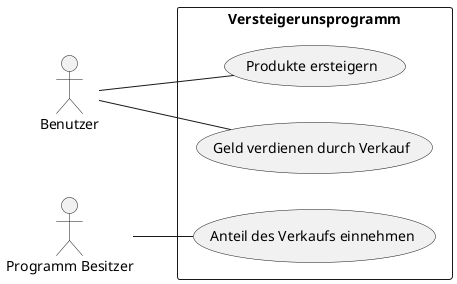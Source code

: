 @startuml
'https://plantuml.com/sequence-diagram
left to right direction

rectangle Versteigerunsprogramm{
usecase "Geld verdienen durch Verkauf" as sell
usecase "Anteil des Verkaufs einnehmen" as cut
usecase "Produkte ersteigern" as buy

}

actor Benutzer
actor "Programm Besitzer" as besitzer

Benutzer -- sell
Benutzer -- buy

besitzer -- cut
@enduml
